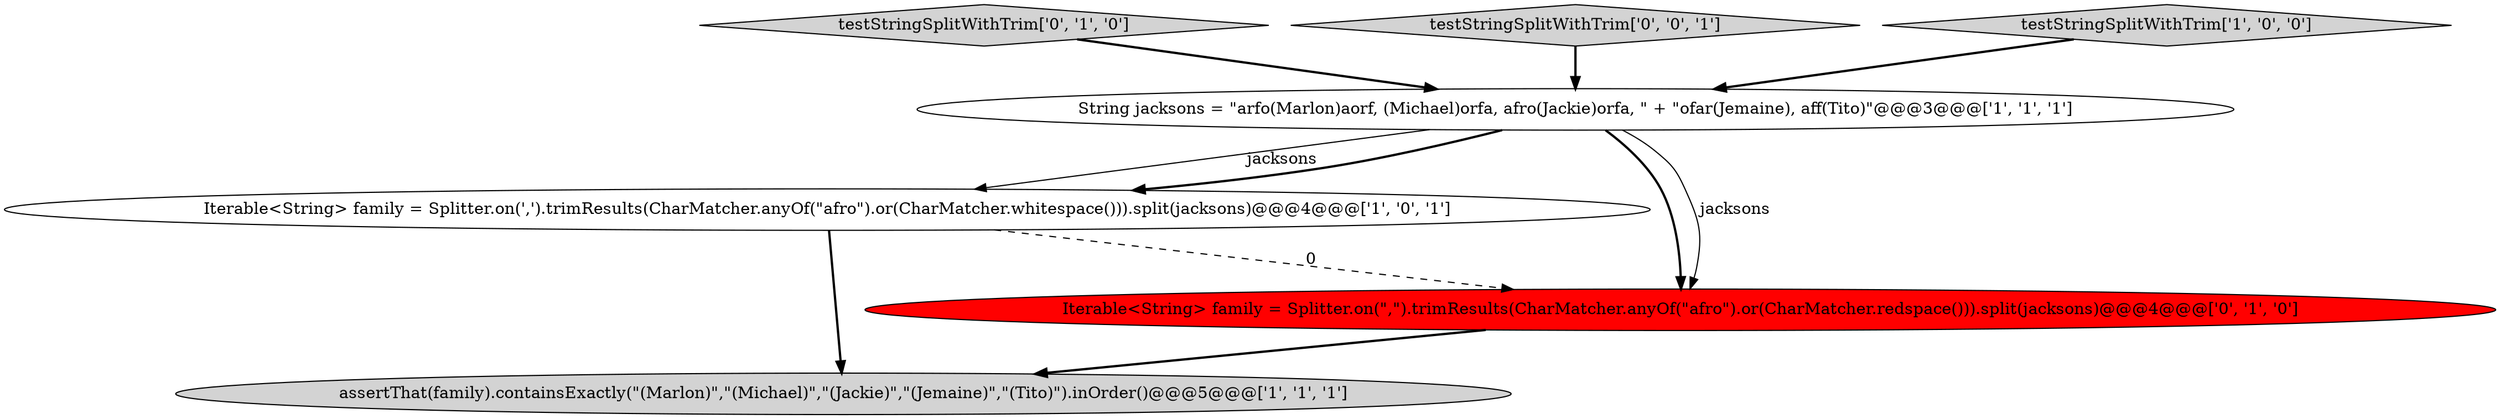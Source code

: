 digraph {
2 [style = filled, label = "String jacksons = \"arfo(Marlon)aorf, (Michael)orfa, afro(Jackie)orfa, \" + \"ofar(Jemaine), aff(Tito)\"@@@3@@@['1', '1', '1']", fillcolor = white, shape = ellipse image = "AAA0AAABBB1BBB"];
4 [style = filled, label = "testStringSplitWithTrim['0', '1', '0']", fillcolor = lightgray, shape = diamond image = "AAA0AAABBB2BBB"];
0 [style = filled, label = "Iterable<String> family = Splitter.on(',').trimResults(CharMatcher.anyOf(\"afro\").or(CharMatcher.whitespace())).split(jacksons)@@@4@@@['1', '0', '1']", fillcolor = white, shape = ellipse image = "AAA0AAABBB1BBB"];
3 [style = filled, label = "assertThat(family).containsExactly(\"(Marlon)\",\"(Michael)\",\"(Jackie)\",\"(Jemaine)\",\"(Tito)\").inOrder()@@@5@@@['1', '1', '1']", fillcolor = lightgray, shape = ellipse image = "AAA0AAABBB1BBB"];
5 [style = filled, label = "Iterable<String> family = Splitter.on(\",\").trimResults(CharMatcher.anyOf(\"afro\").or(CharMatcher.redspace())).split(jacksons)@@@4@@@['0', '1', '0']", fillcolor = red, shape = ellipse image = "AAA1AAABBB2BBB"];
6 [style = filled, label = "testStringSplitWithTrim['0', '0', '1']", fillcolor = lightgray, shape = diamond image = "AAA0AAABBB3BBB"];
1 [style = filled, label = "testStringSplitWithTrim['1', '0', '0']", fillcolor = lightgray, shape = diamond image = "AAA0AAABBB1BBB"];
0->3 [style = bold, label=""];
5->3 [style = bold, label=""];
2->0 [style = solid, label="jacksons"];
1->2 [style = bold, label=""];
2->0 [style = bold, label=""];
4->2 [style = bold, label=""];
0->5 [style = dashed, label="0"];
2->5 [style = bold, label=""];
2->5 [style = solid, label="jacksons"];
6->2 [style = bold, label=""];
}
